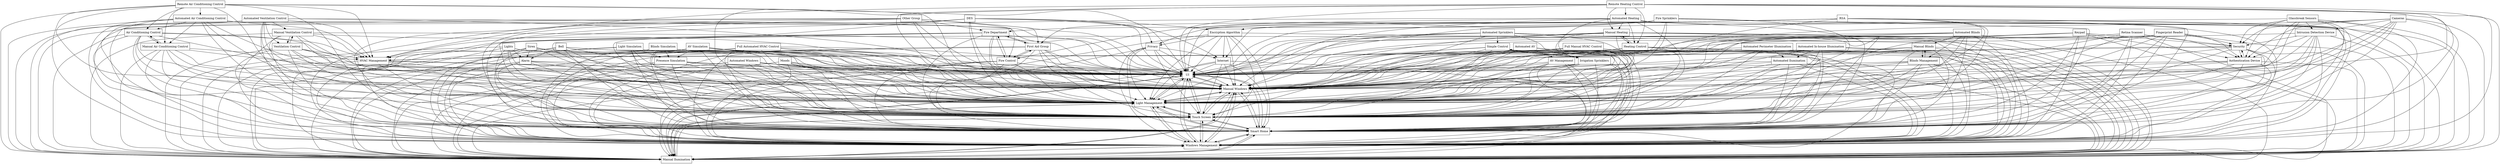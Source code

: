 digraph{
graph [rankdir=TB];
node [shape=box];
edge [arrowhead=normal];
0[label="Presence Simulation",]
1[label="Manual Ventilation Control",]
2[label="Automated Ilumination",]
3[label="Automated Sprinklers",]
4[label="Remote Air Conditioning Control",]
5[label="Automated In-house Illumination",]
6[label="Encryption Algorithm",]
7[label="Full Automated HVAC Control",]
8[label="DES",]
9[label="Manual Heating",]
10[label="Automated AV",]
11[label="Fire Department",]
12[label="Privacy",]
13[label="Automated Heating",]
14[label="Automated Windows",]
15[label="Other Group",]
16[label="Lights",]
17[label="Manual Blinds",]
18[label="Automated Air Conditioning Control",]
19[label="UI",]
20[label="RSA",]
21[label="Retina Scanner",]
22[label="Security",]
23[label="Glassbreak Sensors",]
24[label="Remote Heating Control",]
25[label="Light Simulation",]
26[label="Manual Windows",]
27[label="Moods",]
28[label="Manual Ilumination",]
29[label="First Aid Group",]
30[label="Blinds Simulation",]
31[label="Internet",]
32[label="Fingerprint Reader",]
33[label="Ventilation Control",]
34[label="Siren",]
35[label="Bell",]
36[label="AV Management",]
37[label="Heating Control",]
38[label="Windows Management",]
39[label="AV Simulation",]
40[label="Air Conditioning Control",]
41[label="Fire Sprinklers",]
42[label="Manual Air Conditioning Control",]
43[label="Authentication Device",]
44[label="Simple Control",]
45[label="Intrusion Detection Device",]
46[label="Irrigation Sprinklers",]
47[label="Smart Home",]
48[label="Alarm",]
49[label="Keypad",]
50[label="Automated Perimeter Illumination",]
51[label="Cameras",]
52[label="Touch Screen",]
53[label="Automated Ventilation Control",]
54[label="Fire Control",]
55[label="HVAC Management",]
56[label="Automated Blinds",]
57[label="Full Manual HVAC Control",]
58[label="Light Management",]
59[label="Blinds Management",]
0->19[label="",]
0->26[label="",]
0->28[label="",]
0->38[label="",]
0->47[label="",]
0->52[label="",]
0->58[label="",]
1->19[label="",]
1->26[label="",]
1->28[label="",]
1->33[label="",]
1->38[label="",]
1->47[label="",]
1->52[label="",]
1->55[label="",]
1->58[label="",]
2->19[label="",]
2->26[label="",]
2->28[label="",]
2->38[label="",]
2->47[label="",]
2->52[label="",]
2->58[label="",]
3->19[label="",]
3->26[label="",]
3->28[label="",]
3->38[label="",]
3->44[label="",]
3->46[label="",]
3->47[label="",]
3->52[label="",]
3->58[label="",]
4->18[label="",]
4->19[label="",]
4->26[label="",]
4->28[label="",]
4->38[label="",]
4->40[label="",]
4->42[label="",]
4->47[label="",]
4->52[label="",]
4->55[label="",]
4->58[label="",]
5->2[label="",]
5->19[label="",]
5->26[label="",]
5->28[label="",]
5->38[label="",]
5->47[label="",]
5->52[label="",]
5->58[label="",]
6->12[label="",]
6->19[label="",]
6->26[label="",]
6->28[label="",]
6->31[label="",]
6->38[label="",]
6->47[label="",]
6->52[label="",]
6->58[label="",]
7->19[label="",]
7->26[label="",]
7->28[label="",]
7->38[label="",]
7->47[label="",]
7->52[label="",]
7->55[label="",]
7->58[label="",]
8->6[label="",]
8->12[label="",]
8->19[label="",]
8->26[label="",]
8->28[label="",]
8->31[label="",]
8->38[label="",]
8->47[label="",]
8->52[label="",]
8->58[label="",]
9->19[label="",]
9->26[label="",]
9->28[label="",]
9->37[label="",]
9->38[label="",]
9->47[label="",]
9->52[label="",]
9->55[label="",]
9->58[label="",]
10->19[label="",]
10->26[label="",]
10->28[label="",]
10->36[label="",]
10->38[label="",]
10->47[label="",]
10->52[label="",]
10->58[label="",]
11->19[label="",]
11->26[label="",]
11->28[label="",]
11->29[label="",]
11->38[label="",]
11->47[label="",]
11->52[label="",]
11->54[label="",]
11->58[label="",]
12->19[label="",]
12->26[label="",]
12->28[label="",]
12->31[label="",]
12->38[label="",]
12->47[label="",]
12->52[label="",]
12->58[label="",]
13->9[label="",]
13->19[label="",]
13->26[label="",]
13->28[label="",]
13->37[label="",]
13->38[label="",]
13->47[label="",]
13->52[label="",]
13->55[label="",]
13->58[label="",]
14->19[label="",]
14->26[label="",]
14->28[label="",]
14->38[label="",]
14->47[label="",]
14->52[label="",]
14->58[label="",]
15->11[label="",]
15->19[label="",]
15->26[label="",]
15->28[label="",]
15->29[label="",]
15->38[label="",]
15->47[label="",]
15->52[label="",]
15->54[label="",]
15->58[label="",]
16->19[label="",]
16->26[label="",]
16->28[label="",]
16->38[label="",]
16->47[label="",]
16->48[label="",]
16->52[label="",]
16->58[label="",]
17->19[label="",]
17->26[label="",]
17->28[label="",]
17->38[label="",]
17->47[label="",]
17->52[label="",]
17->58[label="",]
17->59[label="",]
18->19[label="",]
18->26[label="",]
18->28[label="",]
18->38[label="",]
18->40[label="",]
18->42[label="",]
18->47[label="",]
18->52[label="",]
18->55[label="",]
18->58[label="",]
19->26[label="",]
19->28[label="",]
19->38[label="",]
19->47[label="",]
19->52[label="",]
19->58[label="",]
20->6[label="",]
20->12[label="",]
20->19[label="",]
20->26[label="",]
20->28[label="",]
20->31[label="",]
20->38[label="",]
20->47[label="",]
20->52[label="",]
20->58[label="",]
21->19[label="",]
21->22[label="",]
21->26[label="",]
21->28[label="",]
21->38[label="",]
21->43[label="",]
21->47[label="",]
21->52[label="",]
21->58[label="",]
22->19[label="",]
22->26[label="",]
22->28[label="",]
22->38[label="",]
22->43[label="",]
22->47[label="",]
22->52[label="",]
22->58[label="",]
23->19[label="",]
23->22[label="",]
23->26[label="",]
23->28[label="",]
23->38[label="",]
23->43[label="",]
23->45[label="",]
23->47[label="",]
23->52[label="",]
23->58[label="",]
24->9[label="",]
24->13[label="",]
24->19[label="",]
24->26[label="",]
24->28[label="",]
24->37[label="",]
24->38[label="",]
24->47[label="",]
24->52[label="",]
24->55[label="",]
24->58[label="",]
25->0[label="",]
25->19[label="",]
25->26[label="",]
25->28[label="",]
25->38[label="",]
25->47[label="",]
25->52[label="",]
25->58[label="",]
26->19[label="",]
26->28[label="",]
26->38[label="",]
26->47[label="",]
26->52[label="",]
26->58[label="",]
27->19[label="",]
27->26[label="",]
27->28[label="",]
27->38[label="",]
27->47[label="",]
27->52[label="",]
27->58[label="",]
28->19[label="",]
28->26[label="",]
28->38[label="",]
28->47[label="",]
28->52[label="",]
28->58[label="",]
29->11[label="",]
29->19[label="",]
29->26[label="",]
29->28[label="",]
29->38[label="",]
29->47[label="",]
29->52[label="",]
29->54[label="",]
29->58[label="",]
30->0[label="",]
30->19[label="",]
30->26[label="",]
30->28[label="",]
30->38[label="",]
30->47[label="",]
30->52[label="",]
30->58[label="",]
31->19[label="",]
31->26[label="",]
31->28[label="",]
31->38[label="",]
31->47[label="",]
31->52[label="",]
31->58[label="",]
32->19[label="",]
32->22[label="",]
32->26[label="",]
32->28[label="",]
32->38[label="",]
32->43[label="",]
32->47[label="",]
32->52[label="",]
32->58[label="",]
33->1[label="",]
33->19[label="",]
33->26[label="",]
33->28[label="",]
33->38[label="",]
33->47[label="",]
33->52[label="",]
33->55[label="",]
33->58[label="",]
34->19[label="",]
34->26[label="",]
34->28[label="",]
34->38[label="",]
34->47[label="",]
34->48[label="",]
34->52[label="",]
34->58[label="",]
35->19[label="",]
35->26[label="",]
35->28[label="",]
35->38[label="",]
35->47[label="",]
35->48[label="",]
35->52[label="",]
35->58[label="",]
36->19[label="",]
36->26[label="",]
36->28[label="",]
36->38[label="",]
36->47[label="",]
36->52[label="",]
36->58[label="",]
37->9[label="",]
37->19[label="",]
37->26[label="",]
37->28[label="",]
37->38[label="",]
37->47[label="",]
37->52[label="",]
37->55[label="",]
37->58[label="",]
38->19[label="",]
38->26[label="",]
38->28[label="",]
38->47[label="",]
38->52[label="",]
38->58[label="",]
39->0[label="",]
39->19[label="",]
39->26[label="",]
39->28[label="",]
39->38[label="",]
39->47[label="",]
39->52[label="",]
39->58[label="",]
40->19[label="",]
40->26[label="",]
40->28[label="",]
40->38[label="",]
40->42[label="",]
40->47[label="",]
40->52[label="",]
40->55[label="",]
40->58[label="",]
41->11[label="",]
41->19[label="",]
41->26[label="",]
41->28[label="",]
41->29[label="",]
41->38[label="",]
41->47[label="",]
41->52[label="",]
41->54[label="",]
41->58[label="",]
42->19[label="",]
42->26[label="",]
42->28[label="",]
42->38[label="",]
42->40[label="",]
42->47[label="",]
42->52[label="",]
42->55[label="",]
42->58[label="",]
43->19[label="",]
43->22[label="",]
43->26[label="",]
43->28[label="",]
43->38[label="",]
43->47[label="",]
43->52[label="",]
43->58[label="",]
44->19[label="",]
44->26[label="",]
44->28[label="",]
44->38[label="",]
44->46[label="",]
44->47[label="",]
44->52[label="",]
44->58[label="",]
45->19[label="",]
45->22[label="",]
45->26[label="",]
45->28[label="",]
45->38[label="",]
45->43[label="",]
45->47[label="",]
45->52[label="",]
45->58[label="",]
46->19[label="",]
46->26[label="",]
46->28[label="",]
46->38[label="",]
46->44[label="",]
46->47[label="",]
46->52[label="",]
46->58[label="",]
47->19[label="",]
47->26[label="",]
47->28[label="",]
47->38[label="",]
47->52[label="",]
47->58[label="",]
48->19[label="",]
48->26[label="",]
48->28[label="",]
48->38[label="",]
48->47[label="",]
48->52[label="",]
48->58[label="",]
49->19[label="",]
49->22[label="",]
49->26[label="",]
49->28[label="",]
49->38[label="",]
49->43[label="",]
49->47[label="",]
49->52[label="",]
49->58[label="",]
50->2[label="",]
50->19[label="",]
50->26[label="",]
50->28[label="",]
50->38[label="",]
50->47[label="",]
50->52[label="",]
50->58[label="",]
51->19[label="",]
51->22[label="",]
51->26[label="",]
51->28[label="",]
51->38[label="",]
51->43[label="",]
51->45[label="",]
51->47[label="",]
51->52[label="",]
51->58[label="",]
52->19[label="",]
52->26[label="",]
52->28[label="",]
52->38[label="",]
52->47[label="",]
52->58[label="",]
53->1[label="",]
53->19[label="",]
53->26[label="",]
53->28[label="",]
53->33[label="",]
53->38[label="",]
53->47[label="",]
53->52[label="",]
53->55[label="",]
53->58[label="",]
54->11[label="",]
54->19[label="",]
54->26[label="",]
54->28[label="",]
54->29[label="",]
54->38[label="",]
54->47[label="",]
54->52[label="",]
54->58[label="",]
55->19[label="",]
55->26[label="",]
55->28[label="",]
55->38[label="",]
55->47[label="",]
55->52[label="",]
55->58[label="",]
56->17[label="",]
56->19[label="",]
56->26[label="",]
56->28[label="",]
56->38[label="",]
56->47[label="",]
56->52[label="",]
56->58[label="",]
56->59[label="",]
57->19[label="",]
57->26[label="",]
57->28[label="",]
57->38[label="",]
57->47[label="",]
57->52[label="",]
57->55[label="",]
57->58[label="",]
58->19[label="",]
58->26[label="",]
58->28[label="",]
58->38[label="",]
58->47[label="",]
58->52[label="",]
59->17[label="",]
59->19[label="",]
59->26[label="",]
59->28[label="",]
59->38[label="",]
59->47[label="",]
59->52[label="",]
59->58[label="",]
}
